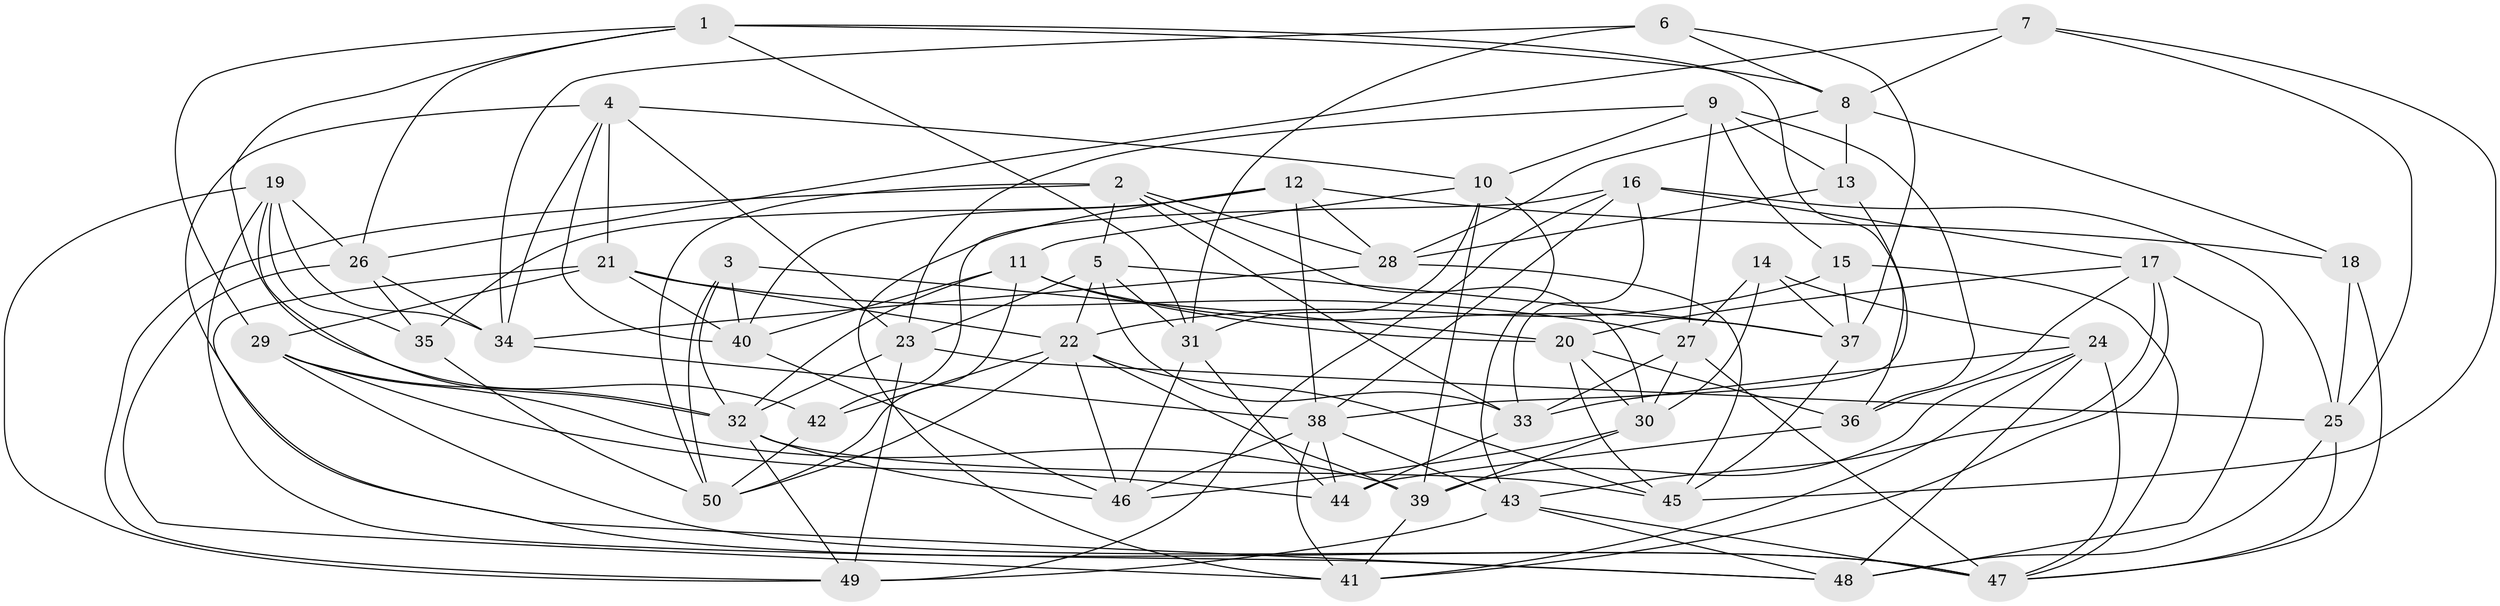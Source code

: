 // original degree distribution, {4: 1.0}
// Generated by graph-tools (version 1.1) at 2025/50/03/09/25 03:50:50]
// undirected, 50 vertices, 144 edges
graph export_dot {
graph [start="1"]
  node [color=gray90,style=filled];
  1;
  2;
  3;
  4;
  5;
  6;
  7;
  8;
  9;
  10;
  11;
  12;
  13;
  14;
  15;
  16;
  17;
  18;
  19;
  20;
  21;
  22;
  23;
  24;
  25;
  26;
  27;
  28;
  29;
  30;
  31;
  32;
  33;
  34;
  35;
  36;
  37;
  38;
  39;
  40;
  41;
  42;
  43;
  44;
  45;
  46;
  47;
  48;
  49;
  50;
  1 -- 8 [weight=1.0];
  1 -- 26 [weight=1.0];
  1 -- 29 [weight=1.0];
  1 -- 31 [weight=1.0];
  1 -- 36 [weight=1.0];
  1 -- 42 [weight=1.0];
  2 -- 5 [weight=1.0];
  2 -- 28 [weight=1.0];
  2 -- 30 [weight=1.0];
  2 -- 33 [weight=1.0];
  2 -- 49 [weight=1.0];
  2 -- 50 [weight=1.0];
  3 -- 20 [weight=1.0];
  3 -- 32 [weight=1.0];
  3 -- 40 [weight=1.0];
  3 -- 50 [weight=1.0];
  4 -- 10 [weight=1.0];
  4 -- 21 [weight=1.0];
  4 -- 23 [weight=1.0];
  4 -- 34 [weight=1.0];
  4 -- 40 [weight=1.0];
  4 -- 47 [weight=1.0];
  5 -- 22 [weight=1.0];
  5 -- 23 [weight=1.0];
  5 -- 31 [weight=1.0];
  5 -- 33 [weight=1.0];
  5 -- 37 [weight=1.0];
  6 -- 8 [weight=1.0];
  6 -- 31 [weight=1.0];
  6 -- 34 [weight=1.0];
  6 -- 37 [weight=1.0];
  7 -- 8 [weight=1.0];
  7 -- 25 [weight=1.0];
  7 -- 26 [weight=1.0];
  7 -- 45 [weight=1.0];
  8 -- 13 [weight=1.0];
  8 -- 18 [weight=1.0];
  8 -- 28 [weight=1.0];
  9 -- 10 [weight=1.0];
  9 -- 13 [weight=1.0];
  9 -- 15 [weight=1.0];
  9 -- 23 [weight=1.0];
  9 -- 27 [weight=1.0];
  9 -- 36 [weight=1.0];
  10 -- 11 [weight=1.0];
  10 -- 31 [weight=1.0];
  10 -- 39 [weight=1.0];
  10 -- 43 [weight=1.0];
  11 -- 20 [weight=1.0];
  11 -- 32 [weight=1.0];
  11 -- 37 [weight=1.0];
  11 -- 40 [weight=1.0];
  11 -- 50 [weight=1.0];
  12 -- 18 [weight=1.0];
  12 -- 28 [weight=1.0];
  12 -- 35 [weight=1.0];
  12 -- 38 [weight=1.0];
  12 -- 40 [weight=1.0];
  12 -- 41 [weight=1.0];
  13 -- 28 [weight=1.0];
  13 -- 38 [weight=1.0];
  14 -- 24 [weight=1.0];
  14 -- 27 [weight=1.0];
  14 -- 30 [weight=1.0];
  14 -- 37 [weight=1.0];
  15 -- 22 [weight=1.0];
  15 -- 37 [weight=1.0];
  15 -- 47 [weight=1.0];
  16 -- 17 [weight=1.0];
  16 -- 25 [weight=1.0];
  16 -- 33 [weight=1.0];
  16 -- 38 [weight=1.0];
  16 -- 42 [weight=1.0];
  16 -- 49 [weight=1.0];
  17 -- 20 [weight=1.0];
  17 -- 36 [weight=1.0];
  17 -- 41 [weight=1.0];
  17 -- 43 [weight=1.0];
  17 -- 48 [weight=1.0];
  18 -- 25 [weight=1.0];
  18 -- 47 [weight=1.0];
  19 -- 26 [weight=1.0];
  19 -- 32 [weight=1.0];
  19 -- 34 [weight=1.0];
  19 -- 35 [weight=1.0];
  19 -- 48 [weight=1.0];
  19 -- 49 [weight=1.0];
  20 -- 30 [weight=1.0];
  20 -- 36 [weight=1.0];
  20 -- 45 [weight=1.0];
  21 -- 22 [weight=1.0];
  21 -- 27 [weight=1.0];
  21 -- 29 [weight=1.0];
  21 -- 40 [weight=1.0];
  21 -- 48 [weight=1.0];
  22 -- 39 [weight=1.0];
  22 -- 42 [weight=1.0];
  22 -- 45 [weight=1.0];
  22 -- 46 [weight=1.0];
  22 -- 50 [weight=1.0];
  23 -- 25 [weight=1.0];
  23 -- 32 [weight=1.0];
  23 -- 49 [weight=1.0];
  24 -- 33 [weight=1.0];
  24 -- 39 [weight=1.0];
  24 -- 41 [weight=1.0];
  24 -- 47 [weight=1.0];
  24 -- 48 [weight=1.0];
  25 -- 47 [weight=1.0];
  25 -- 48 [weight=1.0];
  26 -- 34 [weight=1.0];
  26 -- 35 [weight=1.0];
  26 -- 41 [weight=1.0];
  27 -- 30 [weight=1.0];
  27 -- 33 [weight=1.0];
  27 -- 47 [weight=1.0];
  28 -- 34 [weight=1.0];
  28 -- 45 [weight=1.0];
  29 -- 32 [weight=1.0];
  29 -- 39 [weight=1.0];
  29 -- 44 [weight=1.0];
  29 -- 47 [weight=1.0];
  30 -- 39 [weight=1.0];
  30 -- 46 [weight=1.0];
  31 -- 44 [weight=1.0];
  31 -- 46 [weight=1.0];
  32 -- 45 [weight=1.0];
  32 -- 46 [weight=1.0];
  32 -- 49 [weight=1.0];
  33 -- 44 [weight=1.0];
  34 -- 38 [weight=1.0];
  35 -- 50 [weight=1.0];
  36 -- 44 [weight=2.0];
  37 -- 45 [weight=1.0];
  38 -- 41 [weight=1.0];
  38 -- 43 [weight=1.0];
  38 -- 44 [weight=1.0];
  38 -- 46 [weight=1.0];
  39 -- 41 [weight=1.0];
  40 -- 46 [weight=1.0];
  42 -- 50 [weight=1.0];
  43 -- 47 [weight=1.0];
  43 -- 48 [weight=1.0];
  43 -- 49 [weight=1.0];
}
